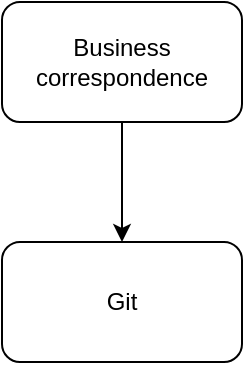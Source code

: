 <mxfile version="20.4.1" type="github">
  <diagram id="C_RwBi-lSCNMcNDpwQ-L" name="Страница 1">
    <mxGraphModel dx="1234" dy="794" grid="1" gridSize="10" guides="1" tooltips="1" connect="1" arrows="1" fold="1" page="1" pageScale="1" pageWidth="827" pageHeight="1169" math="0" shadow="0">
      <root>
        <mxCell id="0" />
        <mxCell id="1" parent="0" />
        <mxCell id="6bB7Mec_GMxVqkstxGMZ-3" style="edgeStyle=orthogonalEdgeStyle;rounded=0;orthogonalLoop=1;jettySize=auto;html=1;exitX=0.5;exitY=1;exitDx=0;exitDy=0;entryX=0.5;entryY=0;entryDx=0;entryDy=0;" edge="1" parent="1" source="6bB7Mec_GMxVqkstxGMZ-1" target="6bB7Mec_GMxVqkstxGMZ-2">
          <mxGeometry relative="1" as="geometry" />
        </mxCell>
        <mxCell id="6bB7Mec_GMxVqkstxGMZ-1" value="Business correspondence" style="rounded=1;whiteSpace=wrap;html=1;" vertex="1" parent="1">
          <mxGeometry x="220" y="160" width="120" height="60" as="geometry" />
        </mxCell>
        <mxCell id="6bB7Mec_GMxVqkstxGMZ-2" value="Git" style="rounded=1;whiteSpace=wrap;html=1;" vertex="1" parent="1">
          <mxGeometry x="220" y="280" width="120" height="60" as="geometry" />
        </mxCell>
      </root>
    </mxGraphModel>
  </diagram>
</mxfile>

